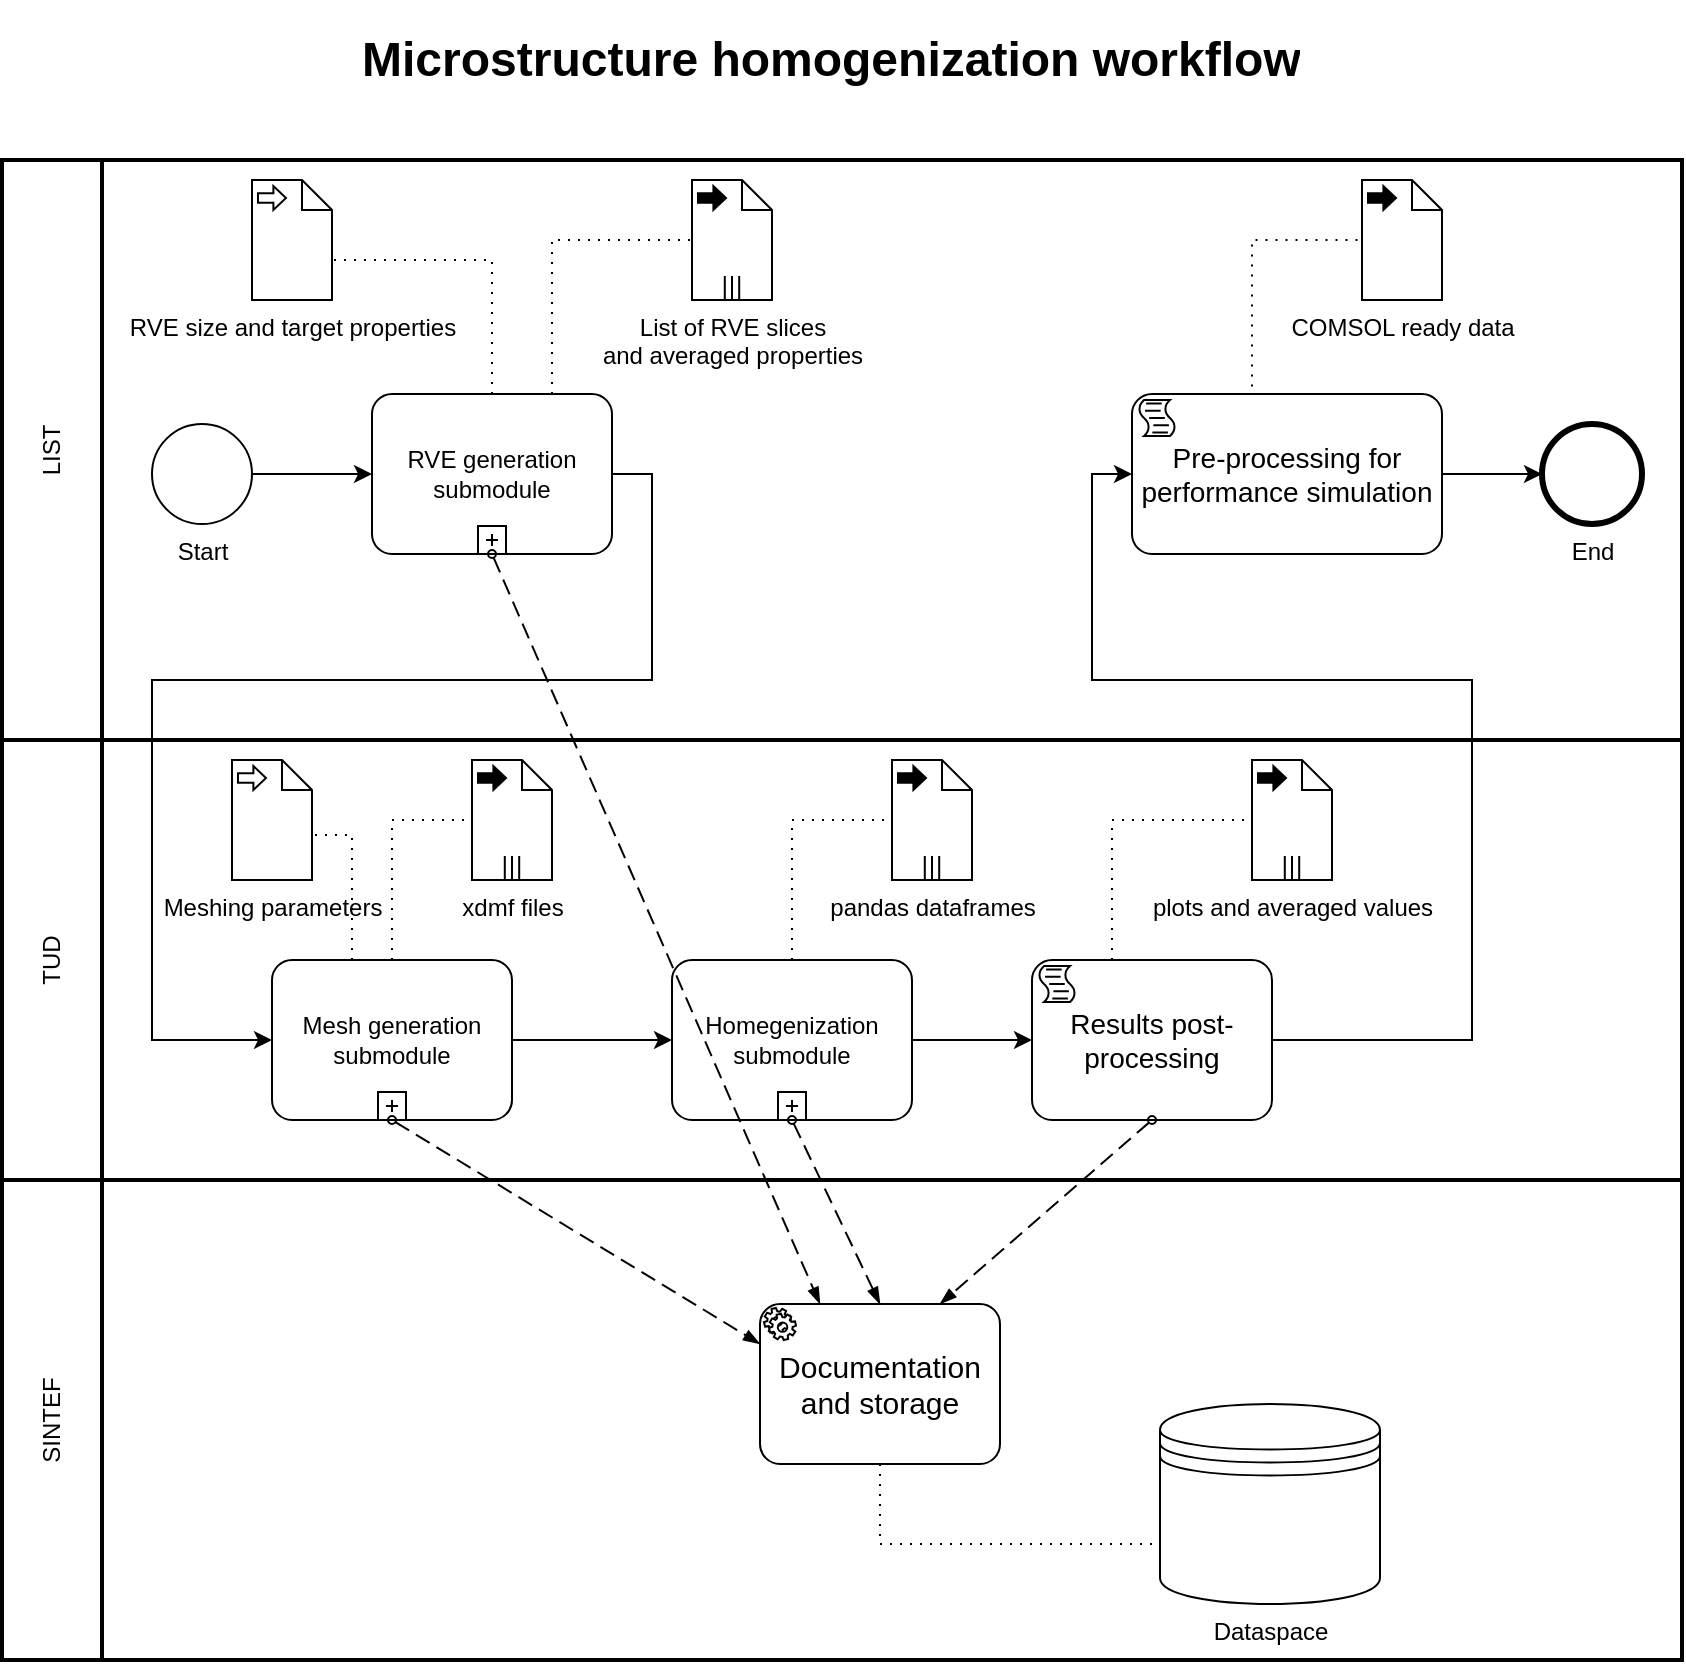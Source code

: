 <mxfile version="24.2.0" type="github" pages="2">
  <diagram name="microstructure_homogenization" id="2a216829-ef6e-dabb-86c1-c78162f3ba2b">
    <mxGraphModel dx="945" dy="581" grid="1" gridSize="10" guides="1" tooltips="1" connect="1" arrows="1" fold="1" page="1" pageScale="1" pageWidth="827" pageHeight="1169" background="none" math="0" shadow="0">
      <root>
        <mxCell id="0" />
        <mxCell id="1" parent="0" />
        <mxCell id="Ow_sgtAgn3BazwAQavvg-2" value="LIST" style="swimlane;html=1;startSize=50;fontStyle=0;collapsible=0;horizontal=0;swimlaneLine=1;swimlaneFillColor=#ffffff;strokeWidth=2;whiteSpace=wrap;" parent="1" vertex="1">
          <mxGeometry x="5" y="110" width="840" height="290" as="geometry" />
        </mxCell>
        <mxCell id="Ow_sgtAgn3BazwAQavvg-6" value="End" style="points=[[0.145,0.145,0],[0.5,0,0],[0.855,0.145,0],[1,0.5,0],[0.855,0.855,0],[0.5,1,0],[0.145,0.855,0],[0,0.5,0]];shape=mxgraph.bpmn.event;html=1;verticalLabelPosition=bottom;labelBackgroundColor=#ffffff;verticalAlign=top;align=center;perimeter=ellipsePerimeter;outlineConnect=0;aspect=fixed;outline=end;symbol=terminate2;" parent="Ow_sgtAgn3BazwAQavvg-2" vertex="1">
          <mxGeometry x="770" y="132" width="50" height="50" as="geometry" />
        </mxCell>
        <mxCell id="Iimktf2iyxRQlMzyzfVt-2" style="edgeStyle=orthogonalEdgeStyle;rounded=0;orthogonalLoop=1;jettySize=auto;html=1;exitX=0.855;exitY=0.855;exitDx=0;exitDy=0;exitPerimeter=0;" edge="1" parent="Ow_sgtAgn3BazwAQavvg-2" source="Ow_sgtAgn3BazwAQavvg-7">
          <mxGeometry relative="1" as="geometry">
            <mxPoint x="113" y="150" as="targetPoint" />
          </mxGeometry>
        </mxCell>
        <mxCell id="Ow_sgtAgn3BazwAQavvg-7" value="Start" style="points=[[0.145,0.145,0],[0.5,0,0],[0.855,0.145,0],[1,0.5,0],[0.855,0.855,0],[0.5,1,0],[0.145,0.855,0],[0,0.5,0]];shape=mxgraph.bpmn.event;html=1;verticalLabelPosition=bottom;labelBackgroundColor=#ffffff;verticalAlign=top;align=center;perimeter=ellipsePerimeter;outlineConnect=0;aspect=fixed;outline=standard;symbol=general;" parent="Ow_sgtAgn3BazwAQavvg-2" vertex="1">
          <mxGeometry x="75" y="132" width="50" height="50" as="geometry" />
        </mxCell>
        <mxCell id="Iimktf2iyxRQlMzyzfVt-1" value="RVE generation submodule" style="points=[[0.25,0,0],[0.5,0,0],[0.75,0,0],[1,0.25,0],[1,0.5,0],[1,0.75,0],[0.75,1,0],[0.5,1,0],[0.25,1,0],[0,0.75,0],[0,0.5,0],[0,0.25,0]];shape=mxgraph.bpmn.task;whiteSpace=wrap;rectStyle=rounded;size=10;html=1;container=1;expand=0;collapsible=0;taskMarker=abstract;isLoopSub=1;" vertex="1" parent="Ow_sgtAgn3BazwAQavvg-2">
          <mxGeometry x="185" y="117" width="120" height="80" as="geometry" />
        </mxCell>
        <mxCell id="QQ9YhVn4l5YdGC0w5V4O-1" value="RVE size and target properties" style="shape=mxgraph.bpmn.data;labelPosition=center;verticalLabelPosition=bottom;align=center;verticalAlign=top;size=15;html=1;bpmnTransferType=input;" vertex="1" parent="Ow_sgtAgn3BazwAQavvg-2">
          <mxGeometry x="125" y="10" width="40" height="60" as="geometry" />
        </mxCell>
        <mxCell id="QQ9YhVn4l5YdGC0w5V4O-2" value="" style="edgeStyle=elbowEdgeStyle;fontSize=12;html=1;endFill=0;startFill=0;endSize=6;startSize=6;dashed=1;dashPattern=1 4;endArrow=none;startArrow=none;rounded=0;exitX=0.5;exitY=0;exitDx=0;exitDy=0;exitPerimeter=0;" edge="1" parent="Ow_sgtAgn3BazwAQavvg-2" source="Iimktf2iyxRQlMzyzfVt-1">
          <mxGeometry width="160" relative="1" as="geometry">
            <mxPoint x="275" y="80" as="sourcePoint" />
            <mxPoint x="165" y="50" as="targetPoint" />
            <Array as="points">
              <mxPoint x="245" y="90" />
            </Array>
          </mxGeometry>
        </mxCell>
        <mxCell id="Xz-9kiDzx2LJtu1YRRMC-1" style="edgeStyle=orthogonalEdgeStyle;rounded=0;orthogonalLoop=1;jettySize=auto;html=1;exitX=1;exitY=0.5;exitDx=0;exitDy=0;exitPerimeter=0;entryX=0;entryY=0.5;entryDx=0;entryDy=0;entryPerimeter=0;" edge="1" parent="Ow_sgtAgn3BazwAQavvg-2" source="Ow_sgtAgn3BazwAQavvg-7" target="Iimktf2iyxRQlMzyzfVt-1">
          <mxGeometry relative="1" as="geometry">
            <mxPoint x="265" y="158" as="targetPoint" />
            <mxPoint x="185" y="158" as="sourcePoint" />
          </mxGeometry>
        </mxCell>
        <mxCell id="ped-e3-SXe_60tvZNc7B-2" value="" style="edgeStyle=elbowEdgeStyle;fontSize=12;html=1;endFill=0;startFill=0;endSize=6;startSize=6;dashed=1;dashPattern=1 4;endArrow=none;startArrow=none;rounded=0;exitX=0.75;exitY=0;exitDx=0;exitDy=0;exitPerimeter=0;entryX=0;entryY=0.5;entryDx=0;entryDy=0;entryPerimeter=0;" edge="1" parent="Ow_sgtAgn3BazwAQavvg-2" target="elxDHabL4caWtSjedwCT-4" source="Iimktf2iyxRQlMzyzfVt-1">
          <mxGeometry width="160" relative="1" as="geometry">
            <mxPoint x="285" y="117" as="sourcePoint" />
            <mxPoint x="345" y="49" as="targetPoint" />
            <Array as="points">
              <mxPoint x="275" y="89" />
            </Array>
          </mxGeometry>
        </mxCell>
        <mxCell id="CKGHjuEqrgCbnO__vR1H-2" value="Pre-processing for performance simulation" style="points=[[0.25,0,0],[0.5,0,0],[0.75,0,0],[1,0.25,0],[1,0.5,0],[1,0.75,0],[0.75,1,0],[0.5,1,0],[0.25,1,0],[0,0.75,0],[0,0.5,0],[0,0.25,0]];shape=mxgraph.bpmn.task;whiteSpace=wrap;rectStyle=rounded;size=10;html=1;container=1;expand=0;collapsible=0;taskMarker=script;fontSize=14;" vertex="1" parent="Ow_sgtAgn3BazwAQavvg-2">
          <mxGeometry x="565" y="117" width="155" height="80" as="geometry" />
        </mxCell>
        <mxCell id="CKGHjuEqrgCbnO__vR1H-5" style="edgeStyle=orthogonalEdgeStyle;rounded=0;orthogonalLoop=1;jettySize=auto;html=1;entryX=0;entryY=0.5;entryDx=0;entryDy=0;entryPerimeter=0;exitX=1;exitY=0.5;exitDx=0;exitDy=0;exitPerimeter=0;" edge="1" parent="Ow_sgtAgn3BazwAQavvg-2" source="CKGHjuEqrgCbnO__vR1H-2" target="Ow_sgtAgn3BazwAQavvg-6">
          <mxGeometry relative="1" as="geometry">
            <mxPoint x="365" y="453" as="targetPoint" />
            <mxPoint x="685" y="157" as="sourcePoint" />
          </mxGeometry>
        </mxCell>
        <mxCell id="elxDHabL4caWtSjedwCT-3" value="" style="edgeStyle=elbowEdgeStyle;fontSize=12;html=1;endFill=0;startFill=0;endSize=6;startSize=6;dashed=1;dashPattern=1 4;endArrow=none;startArrow=none;rounded=0;exitX=0.25;exitY=0;exitDx=0;exitDy=0;exitPerimeter=0;entryX=0;entryY=0.5;entryDx=0;entryDy=0;entryPerimeter=0;" edge="1" parent="Ow_sgtAgn3BazwAQavvg-2" source="CKGHjuEqrgCbnO__vR1H-2" target="elxDHabL4caWtSjedwCT-11">
          <mxGeometry width="160" relative="1" as="geometry">
            <mxPoint x="285" y="127" as="sourcePoint" />
            <mxPoint x="680" y="40" as="targetPoint" />
            <Array as="points">
              <mxPoint x="625" y="80" />
            </Array>
          </mxGeometry>
        </mxCell>
        <mxCell id="elxDHabL4caWtSjedwCT-4" value="&lt;div&gt;List of RVE slices&lt;/div&gt;&lt;div&gt;and averaged properties&lt;br&gt;&lt;/div&gt;" style="shape=mxgraph.bpmn.data;labelPosition=center;verticalLabelPosition=bottom;align=center;verticalAlign=top;size=15;html=1;bpmnTransferType=output;isCollection=1;" vertex="1" parent="Ow_sgtAgn3BazwAQavvg-2">
          <mxGeometry x="345" y="10" width="40" height="60" as="geometry" />
        </mxCell>
        <mxCell id="elxDHabL4caWtSjedwCT-11" value="COMSOL ready data" style="shape=mxgraph.bpmn.data;labelPosition=center;verticalLabelPosition=bottom;align=center;verticalAlign=top;size=15;html=1;bpmnTransferType=output;" vertex="1" parent="Ow_sgtAgn3BazwAQavvg-2">
          <mxGeometry x="680" y="10" width="40" height="60" as="geometry" />
        </mxCell>
        <mxCell id="Ow_sgtAgn3BazwAQavvg-3" value="TUD" style="swimlane;html=1;startSize=50;fontStyle=0;collapsible=0;horizontal=0;swimlaneLine=1;swimlaneFillColor=#ffffff;strokeWidth=2;whiteSpace=wrap;" parent="1" vertex="1">
          <mxGeometry x="5" y="400" width="840" height="220" as="geometry" />
        </mxCell>
        <mxCell id="ped-e3-SXe_60tvZNc7B-3" value="Mesh generation submodule" style="points=[[0.25,0,0],[0.5,0,0],[0.75,0,0],[1,0.25,0],[1,0.5,0],[1,0.75,0],[0.75,1,0],[0.5,1,0],[0.25,1,0],[0,0.75,0],[0,0.5,0],[0,0.25,0]];shape=mxgraph.bpmn.task;whiteSpace=wrap;rectStyle=rounded;size=10;html=1;container=1;expand=0;collapsible=0;taskMarker=abstract;isLoopSub=1;" vertex="1" parent="Ow_sgtAgn3BazwAQavvg-3">
          <mxGeometry x="135" y="110" width="120" height="80" as="geometry" />
        </mxCell>
        <mxCell id="6yzWUrE58Oo9JJ3fuqTn-2" style="edgeStyle=orthogonalEdgeStyle;rounded=0;orthogonalLoop=1;jettySize=auto;html=1;exitX=1;exitY=0.5;exitDx=0;exitDy=0;exitPerimeter=0;entryX=0;entryY=0.5;entryDx=0;entryDy=0;entryPerimeter=0;" edge="1" parent="Ow_sgtAgn3BazwAQavvg-3" source="ped-e3-SXe_60tvZNc7B-3" target="6yzWUrE58Oo9JJ3fuqTn-1">
          <mxGeometry relative="1" as="geometry">
            <mxPoint x="195" y="-123" as="targetPoint" />
            <mxPoint x="135" y="-123" as="sourcePoint" />
          </mxGeometry>
        </mxCell>
        <mxCell id="CKGHjuEqrgCbnO__vR1H-1" value="Results post-processing" style="points=[[0.25,0,0],[0.5,0,0],[0.75,0,0],[1,0.25,0],[1,0.5,0],[1,0.75,0],[0.75,1,0],[0.5,1,0],[0.25,1,0],[0,0.75,0],[0,0.5,0],[0,0.25,0]];shape=mxgraph.bpmn.task;whiteSpace=wrap;rectStyle=rounded;size=10;html=1;container=1;expand=0;collapsible=0;taskMarker=script;fontSize=14;" vertex="1" parent="Ow_sgtAgn3BazwAQavvg-3">
          <mxGeometry x="515" y="110" width="120" height="80" as="geometry" />
        </mxCell>
        <mxCell id="CKGHjuEqrgCbnO__vR1H-3" style="edgeStyle=orthogonalEdgeStyle;rounded=0;orthogonalLoop=1;jettySize=auto;html=1;exitX=1;exitY=0.5;exitDx=0;exitDy=0;exitPerimeter=0;entryX=0;entryY=0.5;entryDx=0;entryDy=0;entryPerimeter=0;" edge="1" parent="Ow_sgtAgn3BazwAQavvg-3" source="6yzWUrE58Oo9JJ3fuqTn-1" target="CKGHjuEqrgCbnO__vR1H-1">
          <mxGeometry relative="1" as="geometry">
            <mxPoint x="345" y="143" as="targetPoint" />
            <mxPoint x="265" y="143" as="sourcePoint" />
          </mxGeometry>
        </mxCell>
        <mxCell id="BVT3DNpTMtoHOlamifID-2" value="" style="edgeStyle=elbowEdgeStyle;fontSize=12;html=1;endFill=0;startFill=0;endSize=6;startSize=6;dashed=1;dashPattern=1 4;endArrow=none;startArrow=none;rounded=0;entryX=0;entryY=0.5;entryDx=0;entryDy=0;entryPerimeter=0;exitX=0.5;exitY=0;exitDx=0;exitDy=0;exitPerimeter=0;" edge="1" parent="Ow_sgtAgn3BazwAQavvg-3" target="elxDHabL4caWtSjedwCT-6" source="ped-e3-SXe_60tvZNc7B-3">
          <mxGeometry width="160" relative="1" as="geometry">
            <mxPoint x="185" y="100" as="sourcePoint" />
            <mxPoint x="235" y="40" as="targetPoint" />
            <Array as="points">
              <mxPoint x="195" y="80" />
            </Array>
          </mxGeometry>
        </mxCell>
        <mxCell id="BVT3DNpTMtoHOlamifID-4" value="" style="edgeStyle=elbowEdgeStyle;fontSize=12;html=1;endFill=0;startFill=0;endSize=6;startSize=6;dashed=1;dashPattern=1 4;endArrow=none;startArrow=none;rounded=0;entryX=0;entryY=0.5;entryDx=0;entryDy=0;entryPerimeter=0;exitX=0.5;exitY=0;exitDx=0;exitDy=0;exitPerimeter=0;" edge="1" parent="Ow_sgtAgn3BazwAQavvg-3" target="elxDHabL4caWtSjedwCT-9" source="6yzWUrE58Oo9JJ3fuqTn-1">
          <mxGeometry width="160" relative="1" as="geometry">
            <mxPoint x="380" y="110" as="sourcePoint" />
            <mxPoint x="445" y="40" as="targetPoint" />
            <Array as="points">
              <mxPoint x="395" y="80" />
            </Array>
          </mxGeometry>
        </mxCell>
        <mxCell id="BVT3DNpTMtoHOlamifID-6" value="" style="edgeStyle=elbowEdgeStyle;fontSize=12;html=1;endFill=0;startFill=0;endSize=6;startSize=6;dashed=1;dashPattern=1 4;endArrow=none;startArrow=none;rounded=0;entryX=0;entryY=0.5;entryDx=0;entryDy=0;entryPerimeter=0;exitX=0.25;exitY=0;exitDx=0;exitDy=0;exitPerimeter=0;" edge="1" parent="Ow_sgtAgn3BazwAQavvg-3" target="elxDHabL4caWtSjedwCT-10" source="CKGHjuEqrgCbnO__vR1H-1">
          <mxGeometry width="160" relative="1" as="geometry">
            <mxPoint x="555" y="110" as="sourcePoint" />
            <mxPoint x="625" y="40" as="targetPoint" />
            <Array as="points">
              <mxPoint x="555" y="80" />
            </Array>
          </mxGeometry>
        </mxCell>
        <mxCell id="elxDHabL4caWtSjedwCT-6" value="xdmf files" style="shape=mxgraph.bpmn.data;labelPosition=center;verticalLabelPosition=bottom;align=center;verticalAlign=top;size=15;html=1;bpmnTransferType=output;isCollection=1;" vertex="1" parent="Ow_sgtAgn3BazwAQavvg-3">
          <mxGeometry x="235" y="10" width="40" height="60" as="geometry" />
        </mxCell>
        <mxCell id="elxDHabL4caWtSjedwCT-10" value="plots and averaged values" style="shape=mxgraph.bpmn.data;labelPosition=center;verticalLabelPosition=bottom;align=center;verticalAlign=top;size=15;html=1;bpmnTransferType=output;isCollection=1;" vertex="1" parent="Ow_sgtAgn3BazwAQavvg-3">
          <mxGeometry x="625" y="10" width="40" height="60" as="geometry" />
        </mxCell>
        <mxCell id="elxDHabL4caWtSjedwCT-9" value="pandas dataframes" style="shape=mxgraph.bpmn.data;labelPosition=center;verticalLabelPosition=bottom;align=center;verticalAlign=top;size=15;html=1;bpmnTransferType=output;isCollection=1;" vertex="1" parent="Ow_sgtAgn3BazwAQavvg-3">
          <mxGeometry x="445" y="10" width="40" height="60" as="geometry" />
        </mxCell>
        <mxCell id="6yzWUrE58Oo9JJ3fuqTn-1" value="Homegenization submodule" style="points=[[0.25,0,0],[0.5,0,0],[0.75,0,0],[1,0.25,0],[1,0.5,0],[1,0.75,0],[0.75,1,0],[0.5,1,0],[0.25,1,0],[0,0.75,0],[0,0.5,0],[0,0.25,0]];shape=mxgraph.bpmn.task;whiteSpace=wrap;rectStyle=rounded;size=10;html=1;container=1;expand=0;collapsible=0;taskMarker=abstract;isLoopSub=1;" vertex="1" parent="Ow_sgtAgn3BazwAQavvg-3">
          <mxGeometry x="335" y="110" width="120" height="80" as="geometry" />
        </mxCell>
        <mxCell id="elxDHabL4caWtSjedwCT-14" value="" style="edgeStyle=elbowEdgeStyle;fontSize=12;html=1;endFill=0;startFill=0;endSize=6;startSize=6;dashed=1;dashPattern=1 4;endArrow=none;startArrow=none;rounded=0;exitX=0.25;exitY=0;exitDx=0;exitDy=0;exitPerimeter=0;entryX=0;entryY=0;entryDx=40;entryDy=37.5;entryPerimeter=0;" edge="1" parent="Ow_sgtAgn3BazwAQavvg-3" source="ped-e3-SXe_60tvZNc7B-3" target="elxDHabL4caWtSjedwCT-12">
          <mxGeometry width="160" relative="1" as="geometry">
            <mxPoint x="190" y="510" as="sourcePoint" />
            <mxPoint x="110" y="443" as="targetPoint" />
            <Array as="points">
              <mxPoint x="175" y="48" />
            </Array>
          </mxGeometry>
        </mxCell>
        <mxCell id="elxDHabL4caWtSjedwCT-12" value="Meshing parameters" style="shape=mxgraph.bpmn.data;labelPosition=center;verticalLabelPosition=bottom;align=center;verticalAlign=top;size=15;html=1;bpmnTransferType=input;" vertex="1" parent="Ow_sgtAgn3BazwAQavvg-3">
          <mxGeometry x="115" y="10" width="40" height="60" as="geometry" />
        </mxCell>
        <mxCell id="Ow_sgtAgn3BazwAQavvg-4" value="SINTEF" style="swimlane;html=1;startSize=50;fontStyle=0;collapsible=0;horizontal=0;swimlaneLine=1;swimlaneFillColor=#ffffff;strokeWidth=2;whiteSpace=wrap;" parent="1" vertex="1">
          <mxGeometry x="5" y="620" width="840" height="240" as="geometry" />
        </mxCell>
        <mxCell id="sJwSrw37nGRW_46N7fnQ-1" value="Documentation and storage" style="points=[[0.25,0,0],[0.5,0,0],[0.75,0,0],[1,0.25,0],[1,0.5,0],[1,0.75,0],[0.75,1,0],[0.5,1,0],[0.25,1,0],[0,0.75,0],[0,0.5,0],[0,0.25,0]];shape=mxgraph.bpmn.task;whiteSpace=wrap;rectStyle=rounded;size=10;html=1;container=1;expand=0;collapsible=0;taskMarker=service;fontSize=15;" vertex="1" parent="Ow_sgtAgn3BazwAQavvg-4">
          <mxGeometry x="379" y="62" width="120" height="80" as="geometry" />
        </mxCell>
        <mxCell id="sJwSrw37nGRW_46N7fnQ-2" value="Dataspace" style="shape=datastore;html=1;labelPosition=center;verticalLabelPosition=bottom;align=center;verticalAlign=top;" vertex="1" parent="Ow_sgtAgn3BazwAQavvg-4">
          <mxGeometry x="579" y="112" width="110" height="100" as="geometry" />
        </mxCell>
        <mxCell id="elxDHabL4caWtSjedwCT-1" value="" style="edgeStyle=elbowEdgeStyle;fontSize=12;html=1;endFill=0;startFill=0;endSize=6;startSize=6;dashed=1;dashPattern=1 4;endArrow=none;startArrow=none;rounded=0;exitX=0.5;exitY=1;exitDx=0;exitDy=0;exitPerimeter=0;entryX=0;entryY=0.7;entryDx=0;entryDy=0;" edge="1" parent="Ow_sgtAgn3BazwAQavvg-4" source="sJwSrw37nGRW_46N7fnQ-1" target="sJwSrw37nGRW_46N7fnQ-2">
          <mxGeometry width="160" relative="1" as="geometry">
            <mxPoint x="469" y="-70" as="sourcePoint" />
            <mxPoint x="609" y="-30" as="targetPoint" />
            <Array as="points">
              <mxPoint x="439" y="162" />
            </Array>
          </mxGeometry>
        </mxCell>
        <mxCell id="Ow_sgtAgn3BazwAQavvg-8" value="&lt;h1&gt;Microstructure homogenization workflow&lt;br&gt;&lt;/h1&gt;" style="text;html=1;spacing=5;spacingTop=-20;whiteSpace=wrap;overflow=hidden;rounded=0;" parent="1" vertex="1">
          <mxGeometry x="180" y="40" width="490" height="60" as="geometry" />
        </mxCell>
        <mxCell id="sJwSrw37nGRW_46N7fnQ-3" value="" style="dashed=1;dashPattern=8 4;endArrow=blockThin;endFill=1;startArrow=oval;startFill=0;endSize=6;startSize=4;html=1;rounded=0;exitX=0.5;exitY=1;exitDx=0;exitDy=0;exitPerimeter=0;entryX=0.25;entryY=0;entryDx=0;entryDy=0;entryPerimeter=0;" edge="1" parent="1" target="sJwSrw37nGRW_46N7fnQ-1" source="Iimktf2iyxRQlMzyzfVt-1">
          <mxGeometry width="160" relative="1" as="geometry">
            <mxPoint x="300" y="520" as="sourcePoint" />
            <mxPoint x="461" y="692" as="targetPoint" />
          </mxGeometry>
        </mxCell>
        <mxCell id="ped-e3-SXe_60tvZNc7B-4" style="edgeStyle=orthogonalEdgeStyle;rounded=0;orthogonalLoop=1;jettySize=auto;html=1;exitX=1;exitY=0.5;exitDx=0;exitDy=0;exitPerimeter=0;entryX=0;entryY=0.5;entryDx=0;entryDy=0;entryPerimeter=0;" edge="1" parent="1" source="Iimktf2iyxRQlMzyzfVt-1" target="ped-e3-SXe_60tvZNc7B-3">
          <mxGeometry relative="1" as="geometry">
            <mxPoint x="140" y="530" as="targetPoint" />
            <mxPoint x="140" y="277" as="sourcePoint" />
            <Array as="points">
              <mxPoint x="330" y="267" />
              <mxPoint x="330" y="370" />
              <mxPoint x="80" y="370" />
              <mxPoint x="80" y="550" />
            </Array>
          </mxGeometry>
        </mxCell>
        <mxCell id="6yzWUrE58Oo9JJ3fuqTn-3" value="" style="dashed=1;dashPattern=8 4;endArrow=blockThin;endFill=1;startArrow=oval;startFill=0;endSize=6;startSize=4;html=1;rounded=0;exitX=0.5;exitY=1;exitDx=0;exitDy=0;exitPerimeter=0;entryX=0;entryY=0.25;entryDx=0;entryDy=0;entryPerimeter=0;" edge="1" parent="1" source="ped-e3-SXe_60tvZNc7B-3" target="sJwSrw37nGRW_46N7fnQ-1">
          <mxGeometry width="160" relative="1" as="geometry">
            <mxPoint x="260" y="317" as="sourcePoint" />
            <mxPoint x="424" y="692" as="targetPoint" />
          </mxGeometry>
        </mxCell>
        <mxCell id="6yzWUrE58Oo9JJ3fuqTn-4" value="" style="dashed=1;dashPattern=8 4;endArrow=blockThin;endFill=1;startArrow=oval;startFill=0;endSize=6;startSize=4;html=1;rounded=0;exitX=0.5;exitY=1;exitDx=0;exitDy=0;exitPerimeter=0;entryX=0.5;entryY=0;entryDx=0;entryDy=0;entryPerimeter=0;" edge="1" parent="1" source="6yzWUrE58Oo9JJ3fuqTn-1" target="sJwSrw37nGRW_46N7fnQ-1">
          <mxGeometry width="160" relative="1" as="geometry">
            <mxPoint x="270" y="327" as="sourcePoint" />
            <mxPoint x="434" y="702" as="targetPoint" />
          </mxGeometry>
        </mxCell>
        <mxCell id="CKGHjuEqrgCbnO__vR1H-4" style="edgeStyle=orthogonalEdgeStyle;rounded=0;orthogonalLoop=1;jettySize=auto;html=1;exitX=1;exitY=0.5;exitDx=0;exitDy=0;exitPerimeter=0;entryX=0;entryY=0.5;entryDx=0;entryDy=0;entryPerimeter=0;" edge="1" parent="1" source="CKGHjuEqrgCbnO__vR1H-1" target="CKGHjuEqrgCbnO__vR1H-2">
          <mxGeometry relative="1" as="geometry">
            <mxPoint x="360" y="553" as="targetPoint" />
            <mxPoint x="280" y="553" as="sourcePoint" />
            <Array as="points">
              <mxPoint x="740" y="550" />
              <mxPoint x="740" y="370" />
              <mxPoint x="550" y="370" />
              <mxPoint x="550" y="267" />
            </Array>
          </mxGeometry>
        </mxCell>
        <mxCell id="BVT3DNpTMtoHOlamifID-7" value="" style="dashed=1;dashPattern=8 4;endArrow=blockThin;endFill=1;startArrow=oval;startFill=0;endSize=6;startSize=4;html=1;rounded=0;exitX=0.5;exitY=1;exitDx=0;exitDy=0;exitPerimeter=0;entryX=0.75;entryY=0;entryDx=0;entryDy=0;entryPerimeter=0;" edge="1" parent="1" source="CKGHjuEqrgCbnO__vR1H-1" target="sJwSrw37nGRW_46N7fnQ-1">
          <mxGeometry width="160" relative="1" as="geometry">
            <mxPoint x="410" y="600" as="sourcePoint" />
            <mxPoint x="454" y="692" as="targetPoint" />
          </mxGeometry>
        </mxCell>
      </root>
    </mxGraphModel>
  </diagram>
  <diagram id="NhlDa7ss-MitgPKGdsCW" name="sofc_performance">
    <mxGraphModel dx="1443" dy="793" grid="1" gridSize="10" guides="1" tooltips="1" connect="1" arrows="1" fold="1" page="1" pageScale="1" pageWidth="827" pageHeight="1169" math="0" shadow="0">
      <root>
        <mxCell id="0" />
        <mxCell id="1" parent="0" />
        <mxCell id="40vpw8KIt3N2z_lgxEn6-1" value="LIST" style="swimlane;html=1;startSize=50;fontStyle=0;collapsible=0;horizontal=0;swimlaneLine=1;swimlaneFillColor=#ffffff;strokeWidth=2;whiteSpace=wrap;fontSize=20;" parent="1" vertex="1">
          <mxGeometry x="70" y="100" width="1040" height="310" as="geometry" />
        </mxCell>
        <mxCell id="40vpw8KIt3N2z_lgxEn6-2" value="End" style="points=[[0.145,0.145,0],[0.5,0,0],[0.855,0.145,0],[1,0.5,0],[0.855,0.855,0],[0.5,1,0],[0.145,0.855,0],[0,0.5,0]];shape=mxgraph.bpmn.event;html=1;verticalLabelPosition=bottom;labelBackgroundColor=#ffffff;verticalAlign=top;align=center;perimeter=ellipsePerimeter;outlineConnect=0;aspect=fixed;outline=end;symbol=terminate2;" parent="40vpw8KIt3N2z_lgxEn6-1" vertex="1">
          <mxGeometry x="960" y="143" width="50" height="50" as="geometry" />
        </mxCell>
        <mxCell id="40vpw8KIt3N2z_lgxEn6-13" style="edgeStyle=orthogonalEdgeStyle;rounded=0;orthogonalLoop=1;jettySize=auto;html=1;exitX=1;exitY=0.5;exitDx=0;exitDy=0;exitPerimeter=0;entryX=0;entryY=0.5;entryDx=0;entryDy=0;entryPerimeter=0;" parent="40vpw8KIt3N2z_lgxEn6-1" source="40vpw8KIt3N2z_lgxEn6-3" target="40vpw8KIt3N2z_lgxEn6-35" edge="1">
          <mxGeometry relative="1" as="geometry">
            <mxPoint x="150" y="240" as="targetPoint" />
          </mxGeometry>
        </mxCell>
        <mxCell id="40vpw8KIt3N2z_lgxEn6-3" value="Start" style="points=[[0.145,0.145,0],[0.5,0,0],[0.855,0.145,0],[1,0.5,0],[0.855,0.855,0],[0.5,1,0],[0.145,0.855,0],[0,0.5,0]];shape=mxgraph.bpmn.event;html=1;verticalLabelPosition=bottom;labelBackgroundColor=#ffffff;verticalAlign=top;align=center;perimeter=ellipsePerimeter;outlineConnect=0;aspect=fixed;outline=standard;symbol=general;" parent="40vpw8KIt3N2z_lgxEn6-1" vertex="1">
          <mxGeometry x="70" y="143" width="50" height="50" as="geometry" />
        </mxCell>
        <mxCell id="40vpw8KIt3N2z_lgxEn6-10" value="COMSOL simulations" style="points=[[0.25,0,0],[0.5,0,0],[0.75,0,0],[1,0.25,0],[1,0.5,0],[1,0.75,0],[0.75,1,0],[0.5,1,0],[0.25,1,0],[0,0.75,0],[0,0.5,0],[0,0.25,0]];shape=mxgraph.bpmn.task;whiteSpace=wrap;rectStyle=rounded;size=10;html=1;container=1;expand=0;collapsible=0;taskMarker=abstract;isLoopStandard=1;fontSize=15;" parent="40vpw8KIt3N2z_lgxEn6-1" vertex="1">
          <mxGeometry x="410" y="128" width="120" height="80" as="geometry" />
        </mxCell>
        <mxCell id="40vpw8KIt3N2z_lgxEn6-11" value="List of simulation parameters" style="shape=mxgraph.bpmn.data;labelPosition=center;verticalLabelPosition=bottom;align=center;verticalAlign=top;size=15;html=1;bpmnTransferType=input;isCollection=1;" parent="40vpw8KIt3N2z_lgxEn6-1" vertex="1">
          <mxGeometry x="320" y="30" width="40" height="60" as="geometry" />
        </mxCell>
        <mxCell id="40vpw8KIt3N2z_lgxEn6-14" value="List of simulation results" style="shape=mxgraph.bpmn.data;labelPosition=center;verticalLabelPosition=bottom;align=center;verticalAlign=top;size=15;html=1;bpmnTransferType=output;isCollection=1;" parent="40vpw8KIt3N2z_lgxEn6-1" vertex="1">
          <mxGeometry x="534" y="30" width="40" height="60" as="geometry" />
        </mxCell>
        <mxCell id="40vpw8KIt3N2z_lgxEn6-19" style="edgeStyle=orthogonalEdgeStyle;rounded=0;orthogonalLoop=1;jettySize=auto;html=1;exitX=1;exitY=0.5;exitDx=0;exitDy=0;exitPerimeter=0;entryX=0;entryY=0.5;entryDx=0;entryDy=0;entryPerimeter=0;" parent="40vpw8KIt3N2z_lgxEn6-1" source="40vpw8KIt3N2z_lgxEn6-10" target="40vpw8KIt3N2z_lgxEn6-36" edge="1">
          <mxGeometry relative="1" as="geometry">
            <mxPoint x="590" y="190" as="targetPoint" />
          </mxGeometry>
        </mxCell>
        <mxCell id="40vpw8KIt3N2z_lgxEn6-22" style="edgeStyle=orthogonalEdgeStyle;rounded=0;orthogonalLoop=1;jettySize=auto;html=1;entryX=0;entryY=0.5;entryDx=0;entryDy=0;entryPerimeter=0;exitX=1;exitY=0.5;exitDx=0;exitDy=0;exitPerimeter=0;" parent="40vpw8KIt3N2z_lgxEn6-1" source="40vpw8KIt3N2z_lgxEn6-36" target="40vpw8KIt3N2z_lgxEn6-2" edge="1">
          <mxGeometry relative="1" as="geometry">
            <mxPoint x="760" y="190" as="sourcePoint" />
          </mxGeometry>
        </mxCell>
        <mxCell id="40vpw8KIt3N2z_lgxEn6-25" value="Performance table for ML training" style="shape=mxgraph.bpmn.data;labelPosition=center;verticalLabelPosition=bottom;align=center;verticalAlign=top;size=15;html=1;bpmnTransferType=output;" parent="40vpw8KIt3N2z_lgxEn6-1" vertex="1">
          <mxGeometry x="770" y="30" width="40" height="60" as="geometry" />
        </mxCell>
        <mxCell id="40vpw8KIt3N2z_lgxEn6-29" style="edgeStyle=orthogonalEdgeStyle;rounded=0;orthogonalLoop=1;jettySize=auto;html=1;exitX=0;exitY=0;exitDx=40;exitDy=37.5;exitPerimeter=0;entryX=1;entryY=1;entryDx=0;entryDy=0;entryPerimeter=0;" parent="40vpw8KIt3N2z_lgxEn6-1" source="40vpw8KIt3N2z_lgxEn6-11" target="40vpw8KIt3N2z_lgxEn6-11" edge="1">
          <mxGeometry relative="1" as="geometry" />
        </mxCell>
        <mxCell id="40vpw8KIt3N2z_lgxEn6-30" value="" style="edgeStyle=elbowEdgeStyle;fontSize=12;html=1;endFill=0;startFill=0;endSize=6;startSize=6;dashed=1;dashPattern=1 4;endArrow=none;startArrow=none;rounded=0;exitX=0.5;exitY=0;exitDx=0;exitDy=0;exitPerimeter=0;entryX=0;entryY=0.5;entryDx=0;entryDy=0;entryPerimeter=0;" parent="40vpw8KIt3N2z_lgxEn6-1" source="40vpw8KIt3N2z_lgxEn6-35" target="40vpw8KIt3N2z_lgxEn6-11" edge="1">
          <mxGeometry width="160" relative="1" as="geometry">
            <mxPoint x="260" y="320" as="sourcePoint" />
            <mxPoint x="420" y="320" as="targetPoint" />
            <Array as="points">
              <mxPoint x="250" y="100" />
            </Array>
          </mxGeometry>
        </mxCell>
        <mxCell id="40vpw8KIt3N2z_lgxEn6-32" value="" style="edgeStyle=elbowEdgeStyle;fontSize=12;html=1;endFill=0;startFill=0;endSize=6;startSize=6;dashed=1;dashPattern=1 4;endArrow=none;startArrow=none;rounded=0;exitX=0.75;exitY=0;exitDx=0;exitDy=0;exitPerimeter=0;entryX=0;entryY=0.5;entryDx=0;entryDy=0;entryPerimeter=0;" parent="40vpw8KIt3N2z_lgxEn6-1" source="40vpw8KIt3N2z_lgxEn6-10" target="40vpw8KIt3N2z_lgxEn6-14" edge="1">
          <mxGeometry width="160" relative="1" as="geometry">
            <mxPoint x="260" y="138" as="sourcePoint" />
            <mxPoint x="178" y="70" as="targetPoint" />
            <Array as="points">
              <mxPoint x="470" y="110" />
            </Array>
          </mxGeometry>
        </mxCell>
        <mxCell id="40vpw8KIt3N2z_lgxEn6-33" value="" style="edgeStyle=elbowEdgeStyle;fontSize=12;html=1;endFill=0;startFill=0;endSize=6;startSize=6;dashed=1;dashPattern=1 4;endArrow=none;startArrow=none;rounded=0;exitX=0.5;exitY=0;exitDx=0;exitDy=0;exitPerimeter=0;entryX=0;entryY=0.5;entryDx=0;entryDy=0;entryPerimeter=0;" parent="40vpw8KIt3N2z_lgxEn6-1" target="40vpw8KIt3N2z_lgxEn6-25" edge="1">
          <mxGeometry width="160" relative="1" as="geometry">
            <mxPoint x="670" y="128" as="sourcePoint" />
            <mxPoint x="188" y="80" as="targetPoint" />
            <Array as="points">
              <mxPoint x="670" y="90" />
            </Array>
          </mxGeometry>
        </mxCell>
        <mxCell id="40vpw8KIt3N2z_lgxEn6-35" value="Random parameters distribution" style="points=[[0.25,0,0],[0.5,0,0],[0.75,0,0],[1,0.25,0],[1,0.5,0],[1,0.75,0],[0.75,1,0],[0.5,1,0],[0.25,1,0],[0,0.75,0],[0,0.5,0],[0,0.25,0]];shape=mxgraph.bpmn.task;whiteSpace=wrap;rectStyle=rounded;size=10;html=1;container=1;expand=0;collapsible=0;taskMarker=script;fontSize=14;" parent="40vpw8KIt3N2z_lgxEn6-1" vertex="1">
          <mxGeometry x="200" y="128" width="120" height="80" as="geometry" />
        </mxCell>
        <mxCell id="40vpw8KIt3N2z_lgxEn6-36" value="Results post-processing" style="points=[[0.25,0,0],[0.5,0,0],[0.75,0,0],[1,0.25,0],[1,0.5,0],[1,0.75,0],[0.75,1,0],[0.5,1,0],[0.25,1,0],[0,0.75,0],[0,0.5,0],[0,0.25,0]];shape=mxgraph.bpmn.task;whiteSpace=wrap;rectStyle=rounded;size=10;html=1;container=1;expand=0;collapsible=0;taskMarker=script;fontSize=14;" parent="40vpw8KIt3N2z_lgxEn6-1" vertex="1">
          <mxGeometry x="610" y="128" width="120" height="80" as="geometry" />
        </mxCell>
        <mxCell id="40vpw8KIt3N2z_lgxEn6-37" value="" style="edgeStyle=elbowEdgeStyle;fontSize=12;html=1;endArrow=blockThin;endFill=1;rounded=0;exitX=1;exitY=0.5;exitDx=0;exitDy=0;exitPerimeter=0;entryX=0;entryY=0.5;entryDx=0;entryDy=0;entryPerimeter=0;" parent="40vpw8KIt3N2z_lgxEn6-1" source="40vpw8KIt3N2z_lgxEn6-35" target="40vpw8KIt3N2z_lgxEn6-10" edge="1">
          <mxGeometry width="160" relative="1" as="geometry">
            <mxPoint x="260" y="270" as="sourcePoint" />
            <mxPoint x="420" y="270" as="targetPoint" />
          </mxGeometry>
        </mxCell>
        <mxCell id="40vpw8KIt3N2z_lgxEn6-38" value="Design space parameters" style="shape=mxgraph.bpmn.data;labelPosition=center;verticalLabelPosition=bottom;align=center;verticalAlign=top;size=15;html=1;bpmnTransferType=input;" parent="40vpw8KIt3N2z_lgxEn6-1" vertex="1">
          <mxGeometry x="130" y="30" width="40" height="60" as="geometry" />
        </mxCell>
        <mxCell id="40vpw8KIt3N2z_lgxEn6-39" value="" style="edgeStyle=elbowEdgeStyle;fontSize=12;html=1;endFill=0;startFill=0;endSize=6;startSize=6;dashed=1;dashPattern=1 4;endArrow=none;startArrow=none;rounded=0;exitX=0.25;exitY=0;exitDx=0;exitDy=0;exitPerimeter=0;" parent="40vpw8KIt3N2z_lgxEn6-1" source="40vpw8KIt3N2z_lgxEn6-35" edge="1">
          <mxGeometry width="160" relative="1" as="geometry">
            <mxPoint x="270" y="138" as="sourcePoint" />
            <mxPoint x="170" y="70" as="targetPoint" />
            <Array as="points">
              <mxPoint x="230" y="100" />
            </Array>
          </mxGeometry>
        </mxCell>
        <mxCell id="40vpw8KIt3N2z_lgxEn6-5" value="SINTEF" style="swimlane;html=1;startSize=50;fontStyle=0;collapsible=0;horizontal=0;swimlaneLine=1;swimlaneFillColor=#ffffff;strokeWidth=2;whiteSpace=wrap;fontSize=20;" parent="1" vertex="1">
          <mxGeometry x="70" y="410" width="1040" height="260" as="geometry" />
        </mxCell>
        <mxCell id="40vpw8KIt3N2z_lgxEn6-6" value="Documentation and storage" style="points=[[0.25,0,0],[0.5,0,0],[0.75,0,0],[1,0.25,0],[1,0.5,0],[1,0.75,0],[0.75,1,0],[0.5,1,0],[0.25,1,0],[0,0.75,0],[0,0.5,0],[0,0.25,0]];shape=mxgraph.bpmn.task;whiteSpace=wrap;rectStyle=rounded;size=10;html=1;container=1;expand=0;collapsible=0;taskMarker=service;fontSize=15;" parent="40vpw8KIt3N2z_lgxEn6-5" vertex="1">
          <mxGeometry x="344" y="60" width="120" height="80" as="geometry" />
        </mxCell>
        <mxCell id="40vpw8KIt3N2z_lgxEn6-7" value="Dataspace" style="shape=datastore;html=1;labelPosition=center;verticalLabelPosition=bottom;align=center;verticalAlign=top;" parent="40vpw8KIt3N2z_lgxEn6-5" vertex="1">
          <mxGeometry x="544" y="110" width="110" height="100" as="geometry" />
        </mxCell>
        <mxCell id="40vpw8KIt3N2z_lgxEn6-8" value="" style="edgeStyle=elbowEdgeStyle;fontSize=12;html=1;endFill=0;startFill=0;endSize=6;startSize=6;dashed=1;dashPattern=1 4;endArrow=none;startArrow=none;rounded=0;exitX=0.5;exitY=1;exitDx=0;exitDy=0;exitPerimeter=0;entryX=0;entryY=0.7;entryDx=0;entryDy=0;" parent="40vpw8KIt3N2z_lgxEn6-5" source="40vpw8KIt3N2z_lgxEn6-6" target="40vpw8KIt3N2z_lgxEn6-7" edge="1">
          <mxGeometry width="160" relative="1" as="geometry">
            <mxPoint x="300" y="120" as="sourcePoint" />
            <mxPoint x="460" y="120" as="targetPoint" />
            <Array as="points">
              <mxPoint x="404" y="160" />
            </Array>
          </mxGeometry>
        </mxCell>
        <mxCell id="40vpw8KIt3N2z_lgxEn6-9" value="&lt;h1&gt;SOFC performance workflow&lt;br&gt;&lt;/h1&gt;" style="text;html=1;spacing=5;spacingTop=-20;whiteSpace=wrap;overflow=hidden;rounded=0;" parent="1" vertex="1">
          <mxGeometry x="390" y="10" width="490" height="60" as="geometry" />
        </mxCell>
        <mxCell id="40vpw8KIt3N2z_lgxEn6-26" value="" style="dashed=1;dashPattern=8 4;endArrow=blockThin;endFill=1;startArrow=oval;startFill=0;endSize=6;startSize=4;html=1;rounded=0;entryX=0.75;entryY=0;entryDx=0;entryDy=0;entryPerimeter=0;exitX=0.5;exitY=1;exitDx=0;exitDy=0;exitPerimeter=0;" parent="1" source="40vpw8KIt3N2z_lgxEn6-36" target="40vpw8KIt3N2z_lgxEn6-6" edge="1">
          <mxGeometry width="160" relative="1" as="geometry">
            <mxPoint x="760" y="350" as="sourcePoint" />
            <mxPoint x="490" y="420" as="targetPoint" />
          </mxGeometry>
        </mxCell>
        <mxCell id="40vpw8KIt3N2z_lgxEn6-28" value="" style="dashed=1;dashPattern=8 4;endArrow=blockThin;endFill=1;startArrow=oval;startFill=0;endSize=6;startSize=4;html=1;rounded=0;exitX=0.5;exitY=1;exitDx=0;exitDy=0;exitPerimeter=0;entryX=0.5;entryY=0;entryDx=0;entryDy=0;entryPerimeter=0;" parent="1" source="40vpw8KIt3N2z_lgxEn6-10" target="40vpw8KIt3N2z_lgxEn6-6" edge="1">
          <mxGeometry width="160" relative="1" as="geometry">
            <mxPoint x="560" y="295" as="sourcePoint" />
            <mxPoint x="314" y="700" as="targetPoint" />
          </mxGeometry>
        </mxCell>
        <mxCell id="40vpw8KIt3N2z_lgxEn6-40" value="" style="dashed=1;dashPattern=8 4;endArrow=blockThin;endFill=1;startArrow=oval;startFill=0;endSize=6;startSize=4;html=1;rounded=0;exitX=0.5;exitY=1;exitDx=0;exitDy=0;exitPerimeter=0;entryX=0.25;entryY=0;entryDx=0;entryDy=0;entryPerimeter=0;" parent="1" source="40vpw8KIt3N2z_lgxEn6-35" target="40vpw8KIt3N2z_lgxEn6-6" edge="1">
          <mxGeometry width="160" relative="1" as="geometry">
            <mxPoint x="520" y="318" as="sourcePoint" />
            <mxPoint x="491" y="480" as="targetPoint" />
          </mxGeometry>
        </mxCell>
      </root>
    </mxGraphModel>
  </diagram>
</mxfile>
